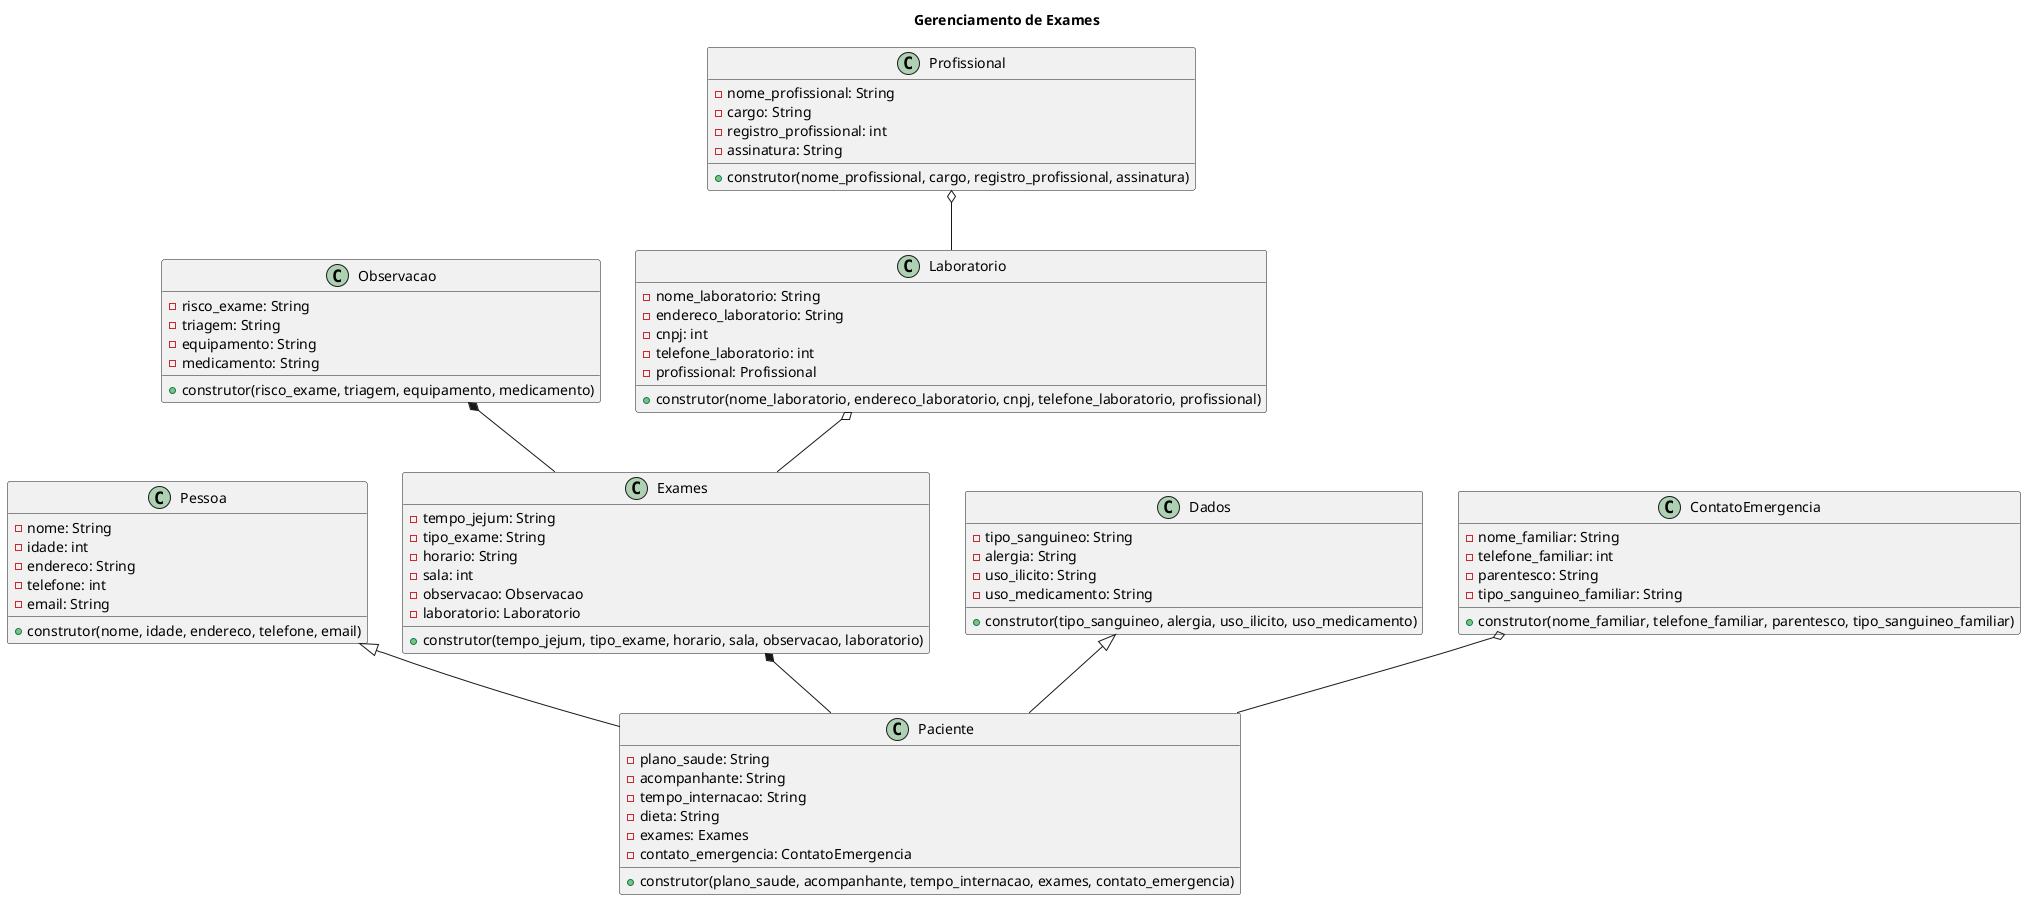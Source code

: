 @startuml gerenciamento

title Gerenciamento de Exames

class Pessoa{
    - nome: String
    - idade: int
    - endereco: String
    - telefone: int
    - email: String
    + construtor(nome, idade, endereco, telefone, email)
    
}

class Profissional{
    - nome_profissional: String
    - cargo: String
    - registro_profissional: int
    - assinatura: String
    + construtor(nome_profissional, cargo, registro_profissional, assinatura)
}

class Paciente{
    - plano_saude: String
    - acompanhante: String
    - tempo_internacao: String
    - dieta: String
    - exames: Exames
    - contato_emergencia: ContatoEmergencia
    + construtor(plano_saude, acompanhante, tempo_internacao, exames, contato_emergencia)
}

class Observacao{
    - risco_exame: String
    - triagem: String
    - equipamento: String
    - medicamento: String
    + construtor(risco_exame, triagem, equipamento, medicamento)
}

class Laboratorio{
    - nome_laboratorio: String
    - endereco_laboratorio: String
    - cnpj: int
    - telefone_laboratorio: int
    - profissional: Profissional
    + construtor(nome_laboratorio, endereco_laboratorio, cnpj, telefone_laboratorio, profissional)
}

class Exames{
    - tempo_jejum: String
    - tipo_exame: String
    - horario: String
    - sala: int
    - observacao: Observacao
    - laboratorio: Laboratorio
    + construtor(tempo_jejum, tipo_exame, horario, sala, observacao, laboratorio)
}

class Dados{
    - tipo_sanguineo: String
    - alergia: String
    - uso_ilicito: String
    - uso_medicamento: String
    + construtor(tipo_sanguineo, alergia, uso_ilicito, uso_medicamento)
}

class ContatoEmergencia{
    - nome_familiar: String
    - telefone_familiar: int
    - parentesco: String
    - tipo_sanguineo_familiar: String
    + construtor(nome_familiar, telefone_familiar, parentesco, tipo_sanguineo_familiar)
}

Pessoa <|-- Paciente
Exames *-- Paciente
Dados <|-- Paciente
ContatoEmergencia o-- Paciente
Observacao *-- Exames
Laboratorio o-- Exames
Profissional o-- Laboratorio


@enduml
